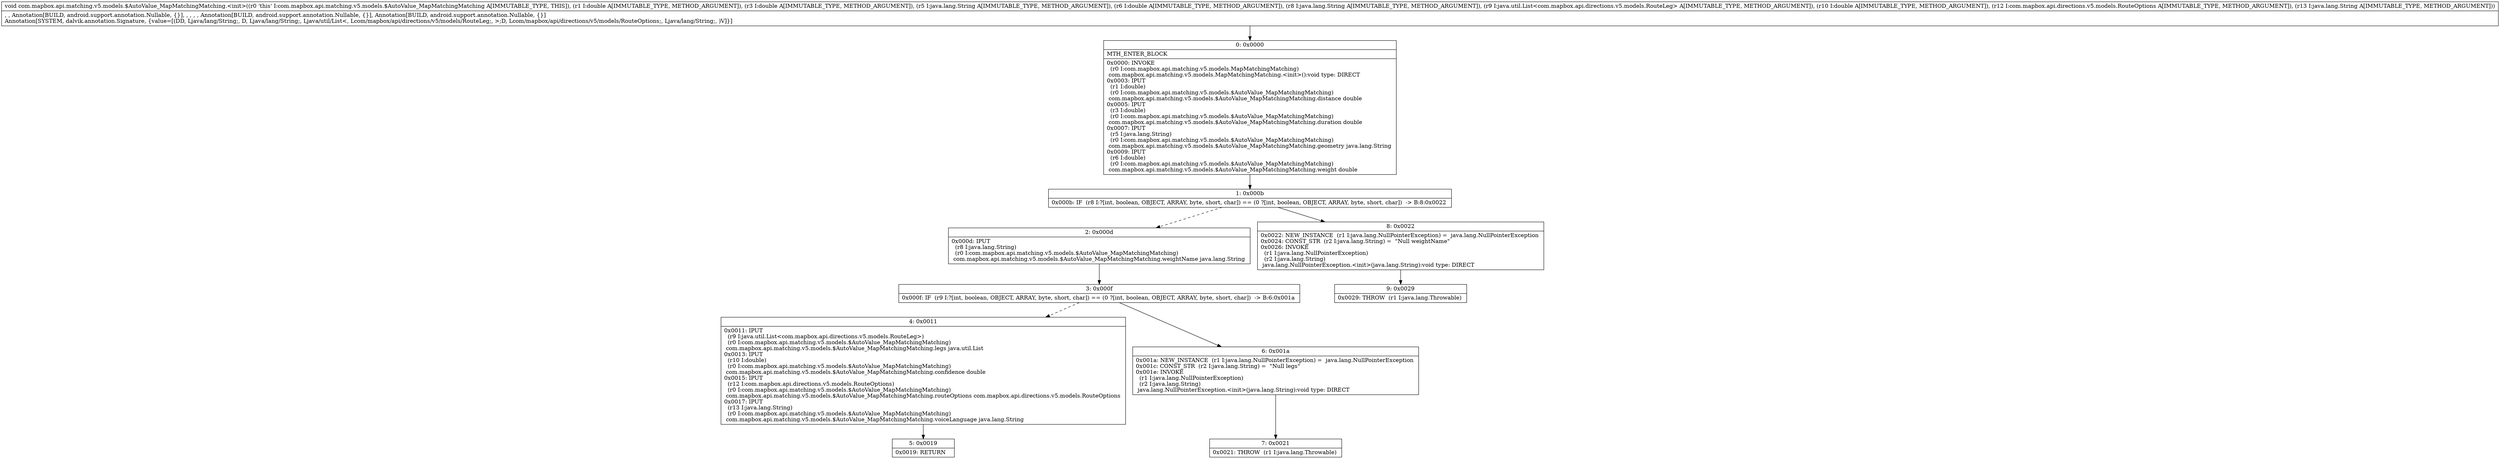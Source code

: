 digraph "CFG forcom.mapbox.api.matching.v5.models.$AutoValue_MapMatchingMatching.\<init\>(DDLjava\/lang\/String;DLjava\/lang\/String;Ljava\/util\/List;DLcom\/mapbox\/api\/directions\/v5\/models\/RouteOptions;Ljava\/lang\/String;)V" {
Node_0 [shape=record,label="{0\:\ 0x0000|MTH_ENTER_BLOCK\l|0x0000: INVOKE  \l  (r0 I:com.mapbox.api.matching.v5.models.MapMatchingMatching)\l com.mapbox.api.matching.v5.models.MapMatchingMatching.\<init\>():void type: DIRECT \l0x0003: IPUT  \l  (r1 I:double)\l  (r0 I:com.mapbox.api.matching.v5.models.$AutoValue_MapMatchingMatching)\l com.mapbox.api.matching.v5.models.$AutoValue_MapMatchingMatching.distance double \l0x0005: IPUT  \l  (r3 I:double)\l  (r0 I:com.mapbox.api.matching.v5.models.$AutoValue_MapMatchingMatching)\l com.mapbox.api.matching.v5.models.$AutoValue_MapMatchingMatching.duration double \l0x0007: IPUT  \l  (r5 I:java.lang.String)\l  (r0 I:com.mapbox.api.matching.v5.models.$AutoValue_MapMatchingMatching)\l com.mapbox.api.matching.v5.models.$AutoValue_MapMatchingMatching.geometry java.lang.String \l0x0009: IPUT  \l  (r6 I:double)\l  (r0 I:com.mapbox.api.matching.v5.models.$AutoValue_MapMatchingMatching)\l com.mapbox.api.matching.v5.models.$AutoValue_MapMatchingMatching.weight double \l}"];
Node_1 [shape=record,label="{1\:\ 0x000b|0x000b: IF  (r8 I:?[int, boolean, OBJECT, ARRAY, byte, short, char]) == (0 ?[int, boolean, OBJECT, ARRAY, byte, short, char])  \-\> B:8:0x0022 \l}"];
Node_2 [shape=record,label="{2\:\ 0x000d|0x000d: IPUT  \l  (r8 I:java.lang.String)\l  (r0 I:com.mapbox.api.matching.v5.models.$AutoValue_MapMatchingMatching)\l com.mapbox.api.matching.v5.models.$AutoValue_MapMatchingMatching.weightName java.lang.String \l}"];
Node_3 [shape=record,label="{3\:\ 0x000f|0x000f: IF  (r9 I:?[int, boolean, OBJECT, ARRAY, byte, short, char]) == (0 ?[int, boolean, OBJECT, ARRAY, byte, short, char])  \-\> B:6:0x001a \l}"];
Node_4 [shape=record,label="{4\:\ 0x0011|0x0011: IPUT  \l  (r9 I:java.util.List\<com.mapbox.api.directions.v5.models.RouteLeg\>)\l  (r0 I:com.mapbox.api.matching.v5.models.$AutoValue_MapMatchingMatching)\l com.mapbox.api.matching.v5.models.$AutoValue_MapMatchingMatching.legs java.util.List \l0x0013: IPUT  \l  (r10 I:double)\l  (r0 I:com.mapbox.api.matching.v5.models.$AutoValue_MapMatchingMatching)\l com.mapbox.api.matching.v5.models.$AutoValue_MapMatchingMatching.confidence double \l0x0015: IPUT  \l  (r12 I:com.mapbox.api.directions.v5.models.RouteOptions)\l  (r0 I:com.mapbox.api.matching.v5.models.$AutoValue_MapMatchingMatching)\l com.mapbox.api.matching.v5.models.$AutoValue_MapMatchingMatching.routeOptions com.mapbox.api.directions.v5.models.RouteOptions \l0x0017: IPUT  \l  (r13 I:java.lang.String)\l  (r0 I:com.mapbox.api.matching.v5.models.$AutoValue_MapMatchingMatching)\l com.mapbox.api.matching.v5.models.$AutoValue_MapMatchingMatching.voiceLanguage java.lang.String \l}"];
Node_5 [shape=record,label="{5\:\ 0x0019|0x0019: RETURN   \l}"];
Node_6 [shape=record,label="{6\:\ 0x001a|0x001a: NEW_INSTANCE  (r1 I:java.lang.NullPointerException) =  java.lang.NullPointerException \l0x001c: CONST_STR  (r2 I:java.lang.String) =  \"Null legs\" \l0x001e: INVOKE  \l  (r1 I:java.lang.NullPointerException)\l  (r2 I:java.lang.String)\l java.lang.NullPointerException.\<init\>(java.lang.String):void type: DIRECT \l}"];
Node_7 [shape=record,label="{7\:\ 0x0021|0x0021: THROW  (r1 I:java.lang.Throwable) \l}"];
Node_8 [shape=record,label="{8\:\ 0x0022|0x0022: NEW_INSTANCE  (r1 I:java.lang.NullPointerException) =  java.lang.NullPointerException \l0x0024: CONST_STR  (r2 I:java.lang.String) =  \"Null weightName\" \l0x0026: INVOKE  \l  (r1 I:java.lang.NullPointerException)\l  (r2 I:java.lang.String)\l java.lang.NullPointerException.\<init\>(java.lang.String):void type: DIRECT \l}"];
Node_9 [shape=record,label="{9\:\ 0x0029|0x0029: THROW  (r1 I:java.lang.Throwable) \l}"];
MethodNode[shape=record,label="{void com.mapbox.api.matching.v5.models.$AutoValue_MapMatchingMatching.\<init\>((r0 'this' I:com.mapbox.api.matching.v5.models.$AutoValue_MapMatchingMatching A[IMMUTABLE_TYPE, THIS]), (r1 I:double A[IMMUTABLE_TYPE, METHOD_ARGUMENT]), (r3 I:double A[IMMUTABLE_TYPE, METHOD_ARGUMENT]), (r5 I:java.lang.String A[IMMUTABLE_TYPE, METHOD_ARGUMENT]), (r6 I:double A[IMMUTABLE_TYPE, METHOD_ARGUMENT]), (r8 I:java.lang.String A[IMMUTABLE_TYPE, METHOD_ARGUMENT]), (r9 I:java.util.List\<com.mapbox.api.directions.v5.models.RouteLeg\> A[IMMUTABLE_TYPE, METHOD_ARGUMENT]), (r10 I:double A[IMMUTABLE_TYPE, METHOD_ARGUMENT]), (r12 I:com.mapbox.api.directions.v5.models.RouteOptions A[IMMUTABLE_TYPE, METHOD_ARGUMENT]), (r13 I:java.lang.String A[IMMUTABLE_TYPE, METHOD_ARGUMENT]))  | , , Annotation[BUILD, android.support.annotation.Nullable, \{\}], , , , , Annotation[BUILD, android.support.annotation.Nullable, \{\}], Annotation[BUILD, android.support.annotation.Nullable, \{\}]\lAnnotation[SYSTEM, dalvik.annotation.Signature, \{value=[(DD, Ljava\/lang\/String;, D, Ljava\/lang\/String;, Ljava\/util\/List\<, Lcom\/mapbox\/api\/directions\/v5\/models\/RouteLeg;, \>;D, Lcom\/mapbox\/api\/directions\/v5\/models\/RouteOptions;, Ljava\/lang\/String;, )V]\}]\l}"];
MethodNode -> Node_0;
Node_0 -> Node_1;
Node_1 -> Node_2[style=dashed];
Node_1 -> Node_8;
Node_2 -> Node_3;
Node_3 -> Node_4[style=dashed];
Node_3 -> Node_6;
Node_4 -> Node_5;
Node_6 -> Node_7;
Node_8 -> Node_9;
}

